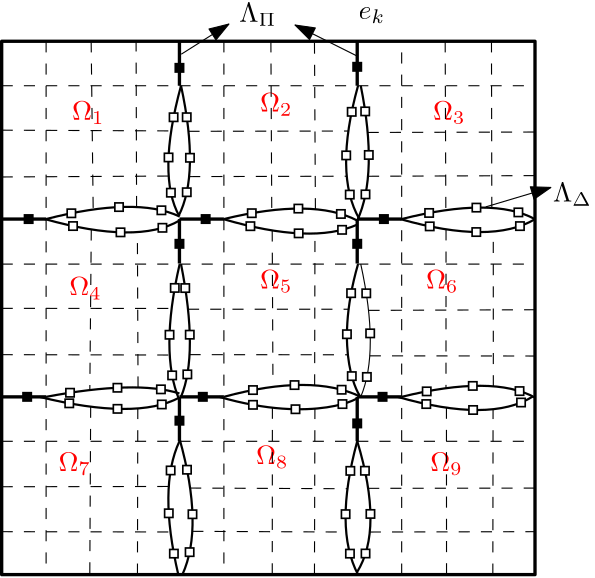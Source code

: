 <?xml version="1.0"?>
<!DOCTYPE ipe SYSTEM "ipe.dtd">
<ipe version="70107" creator="Ipe 7.1.7">
<info created="D:20170202123802" modified="D:20171015212649"/>
<ipestyle name="basic">
<symbol name="arrow/arc(spx)">
<path stroke="sym-stroke" fill="sym-stroke" pen="sym-pen">
0 0 m
-1 0.333 l
-1 -0.333 l
h
</path>
</symbol>
<symbol name="arrow/farc(spx)">
<path stroke="sym-stroke" fill="white" pen="sym-pen">
0 0 m
-1 0.333 l
-1 -0.333 l
h
</path>
</symbol>
<symbol name="arrow/ptarc(spx)">
<path stroke="sym-stroke" fill="sym-stroke" pen="sym-pen">
0 0 m
-1 0.333 l
-0.8 0 l
-1 -0.333 l
h
</path>
</symbol>
<symbol name="arrow/fptarc(spx)">
<path stroke="sym-stroke" fill="white" pen="sym-pen">
0 0 m
-1 0.333 l
-0.8 0 l
-1 -0.333 l
h
</path>
</symbol>
<symbol name="mark/circle(sx)" transformations="translations">
<path fill="sym-stroke">
0.6 0 0 0.6 0 0 e
0.4 0 0 0.4 0 0 e
</path>
</symbol>
<symbol name="mark/disk(sx)" transformations="translations">
<path fill="sym-stroke">
0.6 0 0 0.6 0 0 e
</path>
</symbol>
<symbol name="mark/fdisk(sfx)" transformations="translations">
<group>
<path fill="sym-fill">
0.5 0 0 0.5 0 0 e
</path>
<path fill="sym-stroke" fillrule="eofill">
0.6 0 0 0.6 0 0 e
0.4 0 0 0.4 0 0 e
</path>
</group>
</symbol>
<symbol name="mark/box(sx)" transformations="translations">
<path fill="sym-stroke" fillrule="eofill">
-0.6 -0.6 m
0.6 -0.6 l
0.6 0.6 l
-0.6 0.6 l
h
-0.4 -0.4 m
0.4 -0.4 l
0.4 0.4 l
-0.4 0.4 l
h
</path>
</symbol>
<symbol name="mark/square(sx)" transformations="translations">
<path fill="sym-stroke">
-0.6 -0.6 m
0.6 -0.6 l
0.6 0.6 l
-0.6 0.6 l
h
</path>
</symbol>
<symbol name="mark/fsquare(sfx)" transformations="translations">
<group>
<path fill="sym-fill">
-0.5 -0.5 m
0.5 -0.5 l
0.5 0.5 l
-0.5 0.5 l
h
</path>
<path fill="sym-stroke" fillrule="eofill">
-0.6 -0.6 m
0.6 -0.6 l
0.6 0.6 l
-0.6 0.6 l
h
-0.4 -0.4 m
0.4 -0.4 l
0.4 0.4 l
-0.4 0.4 l
h
</path>
</group>
</symbol>
<symbol name="mark/cross(sx)" transformations="translations">
<group>
<path fill="sym-stroke">
-0.43 -0.57 m
0.57 0.43 l
0.43 0.57 l
-0.57 -0.43 l
h
</path>
<path fill="sym-stroke">
-0.43 0.57 m
0.57 -0.43 l
0.43 -0.57 l
-0.57 0.43 l
h
</path>
</group>
</symbol>
<symbol name="arrow/fnormal(spx)">
<path stroke="sym-stroke" fill="white" pen="sym-pen">
0 0 m
-1 0.333 l
-1 -0.333 l
h
</path>
</symbol>
<symbol name="arrow/pointed(spx)">
<path stroke="sym-stroke" fill="sym-stroke" pen="sym-pen">
0 0 m
-1 0.333 l
-0.8 0 l
-1 -0.333 l
h
</path>
</symbol>
<symbol name="arrow/fpointed(spx)">
<path stroke="sym-stroke" fill="white" pen="sym-pen">
0 0 m
-1 0.333 l
-0.8 0 l
-1 -0.333 l
h
</path>
</symbol>
<symbol name="arrow/linear(spx)">
<path stroke="sym-stroke" pen="sym-pen">
-1 0.333 m
0 0 l
-1 -0.333 l
</path>
</symbol>
<symbol name="arrow/fdouble(spx)">
<path stroke="sym-stroke" fill="white" pen="sym-pen">
0 0 m
-1 0.333 l
-1 -0.333 l
h
-1 0 m
-2 0.333 l
-2 -0.333 l
h
</path>
</symbol>
<symbol name="arrow/double(spx)">
<path stroke="sym-stroke" fill="sym-stroke" pen="sym-pen">
0 0 m
-1 0.333 l
-1 -0.333 l
h
-1 0 m
-2 0.333 l
-2 -0.333 l
h
</path>
</symbol>
<pen name="heavier" value="0.8"/>
<pen name="fat" value="1.2"/>
<pen name="ultrafat" value="2"/>
<symbolsize name="large" value="5"/>
<symbolsize name="small" value="2"/>
<symbolsize name="tiny" value="1.1"/>
<arrowsize name="large" value="10"/>
<arrowsize name="small" value="5"/>
<arrowsize name="tiny" value="3"/>
<color name="red" value="1 0 0"/>
<color name="green" value="0 1 0"/>
<color name="blue" value="0 0 1"/>
<color name="yellow" value="1 1 0"/>
<color name="orange" value="1 0.647 0"/>
<color name="gold" value="1 0.843 0"/>
<color name="purple" value="0.627 0.125 0.941"/>
<color name="gray" value="0.745"/>
<color name="brown" value="0.647 0.165 0.165"/>
<color name="navy" value="0 0 0.502"/>
<color name="pink" value="1 0.753 0.796"/>
<color name="seagreen" value="0.18 0.545 0.341"/>
<color name="turquoise" value="0.251 0.878 0.816"/>
<color name="violet" value="0.933 0.51 0.933"/>
<color name="darkblue" value="0 0 0.545"/>
<color name="darkcyan" value="0 0.545 0.545"/>
<color name="darkgray" value="0.663"/>
<color name="darkgreen" value="0 0.392 0"/>
<color name="darkmagenta" value="0.545 0 0.545"/>
<color name="darkorange" value="1 0.549 0"/>
<color name="darkred" value="0.545 0 0"/>
<color name="lightblue" value="0.678 0.847 0.902"/>
<color name="lightcyan" value="0.878 1 1"/>
<color name="lightgray" value="0.827"/>
<color name="lightgreen" value="0.565 0.933 0.565"/>
<color name="lightyellow" value="1 1 0.878"/>
<dashstyle name="dashed" value="[4] 0"/>
<dashstyle name="dotted" value="[1 3] 0"/>
<dashstyle name="dash dotted" value="[4 2 1 2] 0"/>
<dashstyle name="dash dot dotted" value="[4 2 1 2 1 2] 0"/>
<textsize name="large" value="\large"/>
<textsize name="Large" value="\Large"/>
<textsize name="LARGE" value="\LARGE"/>
<textsize name="huge" value="\huge"/>
<textsize name="Huge" value="\Huge"/>
<textsize name="small" value="\small"/>
<textsize name="footnote" value="\footnotesize"/>
<textsize name="tiny" value="\tiny"/>
<textstyle name="center" begin="\begin{center}" end="\end{center}"/>
<textstyle name="itemize" begin="\begin{itemize}" end="\end{itemize}"/>
<textstyle name="item" begin="\begin{itemize}\item{}" end="\end{itemize}"/>
<gridsize name="4 pts" value="4"/>
<gridsize name="8 pts (~3 mm)" value="8"/>
<gridsize name="16 pts (~6 mm)" value="16"/>
<gridsize name="32 pts (~12 mm)" value="32"/>
<gridsize name="10 pts (~3.5 mm)" value="10"/>
<gridsize name="20 pts (~7 mm)" value="20"/>
<gridsize name="14 pts (~5 mm)" value="14"/>
<gridsize name="28 pts (~10 mm)" value="28"/>
<gridsize name="56 pts (~20 mm)" value="56"/>
<anglesize name="90 deg" value="90"/>
<anglesize name="60 deg" value="60"/>
<anglesize name="45 deg" value="45"/>
<anglesize name="30 deg" value="30"/>
<anglesize name="22.5 deg" value="22.5"/>
<tiling name="falling" angle="-60" step="4" width="1"/>
<tiling name="rising" angle="30" step="4" width="1"/>
</ipestyle>
<page>
<layer name="alpha"/>
<view layers="alpha" active="alpha"/>
<path layer="alpha" stroke="black" dash="dashed">
192 768 m
192 768 l
192 768 l
192 768 l
h
</path>
<path stroke="black" dash="dashed">
192 768 m
192 768 l
192 768 l
192 768 l
h
</path>
<path stroke="black" pen="fat">
192 768 m
192 576 l
384 576 l
384 768 l
h
</path>
<use name="mark/square(sx)" pos="256 758.433" size="normal" stroke="black"/>
<use name="mark/square(sx)" pos="256 695.086" size="normal" stroke="black"/>
<use name="mark/square(sx)" pos="201.712 704" size="normal" stroke="black"/>
<use name="mark/square(sx)" pos="265.436 704" size="normal" stroke="black"/>
<use name="mark/square(sx)" pos="320 758.81" size="normal" stroke="black"/>
<use name="mark/square(sx)" pos="320 695.086" size="normal" stroke="black"/>
<use name="mark/square(sx)" pos="329.606 704" size="normal" stroke="black"/>
<use name="mark/square(sx)" pos="329.115 640" size="normal" stroke="black"/>
<use name="mark/square(sx)" pos="264.412 640" size="normal" stroke="black"/>
<use name="mark/square(sx)" pos="201.178 640" size="normal" stroke="black"/>
<use name="mark/square(sx)" pos="256 631.412" size="normal" stroke="black"/>
<use name="mark/square(sx)" pos="320 630.431" size="normal" stroke="black"/>
<text transformations="translations" pos="217.354 739.741" stroke="red" type="label" width="11.665" height="6.812" depth="1.49" valign="baseline">$\Omega_{1}$</text>
<text transformations="translations" pos="284.999 742.682" stroke="red" type="label" width="11.665" height="6.812" depth="1.49" valign="baseline">$\Omega_{2}$</text>
<text matrix="1 0 0 1 0.98036 -5.39198" transformations="translations" pos="346.272 745.133" stroke="red" type="label" width="11.665" height="6.812" depth="1.49" valign="baseline">$\Omega_{3}$</text>
<text transformations="translations" pos="216.374 676.508" stroke="red" type="label" width="11.665" height="6.812" depth="1.49" valign="baseline">$\Omega_{4}$</text>
<text transformations="translations" pos="284.999 678.959" stroke="red" type="label" width="11.665" height="6.812" depth="1.49" valign="baseline">$\Omega_{5}$</text>
<text transformations="translations" pos="344.801 678.959" stroke="red" type="label" width="11.665" height="6.812" depth="1.49" valign="baseline">$\Omega_{6}$</text>
<text transformations="translations" pos="212.452 613.275" stroke="red" type="label" width="11.665" height="6.812" depth="1.49" valign="baseline">$\Omega_{7}$</text>
<text transformations="translations" pos="283.529 615.726" stroke="red" type="label" width="11.665" height="6.812" depth="1.49" valign="baseline">$\Omega_{8}$</text>
<text matrix="1 0 0 1 0 -4.9018" transformations="translations" pos="346.272 618.177" stroke="red" type="label" width="11.665" height="6.812" depth="1.49" valign="baseline">$\Omega_{9}$</text>
<path stroke="black" pen="fat">
192 704 m
208 704 l
208 704 l
208 704 l
</path>
<path stroke="black" pen="fat">
192 640 m
208 640 l
</path>
<path stroke="black" pen="fat">
256 640 m
256 624 l
</path>
<path stroke="black" pen="fat">
256 640 m
272 640 l
</path>
<path stroke="black" pen="fat">
256 704 m
256 688 l
</path>
<path stroke="black" pen="fat">
256 704 m
272 704 l
</path>
<path stroke="black" pen="fat">
256 768 m
256 752 l
</path>
<path stroke="black" pen="fat">
320 768 m
320 752 l
</path>
<path stroke="black" pen="fat">
320 704 m
320 688 l
</path>
<path stroke="black" pen="fat">
320 704 m
336 704 l
</path>
<path stroke="black" pen="fat">
320 640 m
320 624 l
</path>
<path stroke="black" pen="fat">
320 640 m
336 640 l
</path>
<path stroke="black" pen="heavier">
208 704 m
240.393 712.291
256 704.939 c
</path>
<path stroke="black" pen="heavier">
207.551 704 m
240.883 694.645
256 703.468 c
</path>
<path stroke="black" pen="heavier">
208 640 m
240.393 646.117
256 641.215 c
</path>
<path stroke="black" pen="heavier">
205.59 640 m
240.393 631.412
256 639.745 c
</path>
<path stroke="black" pen="heavier">
272 704 m
304.116 711.801
320 703.468 c
</path>
<path stroke="black" pen="heavier">
271.764 704 m
303.626 694.645
320 701.997 c
</path>
<path stroke="black" pen="heavier">
272 640 m
303.626 648.568
321.272 640 c
</path>
<path stroke="black" pen="heavier">
270.294 640 m
305.097 629.941
322.253 640
320.292 640 c
</path>
<path stroke="black" pen="heavier">
336 640 m
368.82 648.078
384 639.745 c
</path>
<path stroke="black" pen="heavier">
334.507 640 m
367.84 630.431
383.244 640.144 c
</path>
<path stroke="black" pen="heavier">
336 704 m
368.82 712.291
384 703.958 c
</path>
<path stroke="black" pen="heavier">
335.488 704 m
368.33 694.645
384 703.958 c
</path>
<path stroke="black" pen="heavier">
256 624 m
248.236 607.393
255.588 576 c
</path>
<path stroke="black" pen="heavier">
256 625.039 m
264.902 593.178
257.059 576 c
</path>
<path stroke="black" pen="heavier">
320 624 m
311.469 592.687
320.292 576 c
</path>
<path stroke="black" pen="heavier">
320 624.059 m
329.606 592.197
319.879 576.808 c
</path>
<path stroke="black" dash="dashed">
192 751.996 m
384 751.996 l
384 751.996 l
384 751.996 l
</path>
<path stroke="black" dash="dashed">
192 687.782 m
384 687.782 l
</path>
<path stroke="black" dash="dashed">
192 624 m
384 624 l
</path>
<path stroke="black" dash="dashed">
208 768 m
208 576 l
</path>
<path stroke="black" dash="dashed">
336 576 m
336 768 l
</path>
<path stroke="black" dash="dashed">
272 768 m
272 576 l
</path>
<path stroke="black" pen="heavier">
256.569 751.996 m
247.745 719.644
256 704.939 c
</path>
<path stroke="black" pen="heavier">
256.569 751.996 m
263.431 720.134
255.666 705.093 c
</path>
<path stroke="black" pen="heavier">
320.292 751.996 m
311.469 720.134
320.782 704 c
</path>
<path stroke="black" pen="heavier">
321.272 751.996 m
327.645 720.134
320 703.468 c
</path>
<path stroke="black" pen="heavier">
256.079 687.782 m
248.726 655.921
256 638.764 c
</path>
<path stroke="black" pen="heavier">
256.569 687.782 m
262.941 655.43
256.569 640 c
</path>
<path stroke="black" pen="heavier">
320.292 687.782 m
310.979 655.43
320.782 640
321.272 640 c
</path>
<path stroke="black">
321.272 687.782 m
328.135 656.411
321.272 640 c
</path>
<path stroke="black" dash="dashed">
192 736 m
253.037 735.735 l
253.052 735.833 l
252.953 735.168 l
</path>
<path stroke="black" dash="dashed">
259.253 735.592 m
316.815 735.691 l
</path>
<path stroke="black" dash="dashed">
323.757 735.176 m
384 735.33 l
</path>
<path stroke="black" dash="dashed">
192 719.154 m
252.132 719.484 l
</path>
<path stroke="black" dash="dashed">
259.489 719.287 m
316.233 719.423 l
</path>
<path stroke="black" dash="dashed">
323.888 719.405 m
384 719.644 l
</path>
<path stroke="black" dash="dashed">
192 671.851 m
253.195 671.82 l
</path>
<path stroke="black" dash="dashed">
259.082 671.532 m
316.905 671.544 l
</path>
<path stroke="black" dash="dashed">
324.068 671.123 m
384 671.361 l
</path>
<path stroke="black" dash="dashed">
192 655.185 m
252.508 655.052 l
</path>
<path stroke="black" dash="dashed">
259.635 655.19 m
316.64 655.144 l
</path>
<path stroke="black" dash="dashed">
324.516 654.761 m
384 654.695 l
</path>
<path stroke="black" dash="dashed">
192 607.638 m
252.163 607.733 l
252.149 607.517 l
</path>
<path stroke="black" dash="dashed">
259.845 607.163 m
316.492 606.92 l
</path>
<path stroke="black" dash="dashed">
323.931 607.059 m
384 607.148 l
</path>
<path stroke="black" dash="dashed">
192 591.462 m
252.784 591.351 l
</path>
<path stroke="black" dash="dashed">
260.627 591.582 m
316.041 591.333 l
</path>
<path stroke="black" dash="dashed">
324.527 591.336 m
384 591.462 l
</path>
<path stroke="black" dash="dashed">
224.217 768 m
224.945 707.434 l
</path>
<path stroke="black" dash="dashed">
224.263 700.267 m
223.736 642.439 l
</path>
<path stroke="black" dash="dashed">
224.043 636.457 m
223.727 576 l
</path>
<path stroke="black" dash="dashed">
240.883 576 m
241.007 635.826 l
</path>
<path stroke="black" dash="dashed">
241.097 643.367 m
240.859 699.309 l
</path>
<path stroke="black" dash="dashed">
240.571 708.33 m
240.393 768 l
</path>
<path stroke="black" dash="dashed">
288.921 768 m
289.228 707.164 l
</path>
<path stroke="black" dash="dashed">
289.395 699.905 m
289.668 643.592 l
</path>
<path stroke="black" dash="dashed">
289.465 636.09 m
289.411 576 l
</path>
<path stroke="black" dash="dashed">
304.606 576 m
304.767 635.742 l
</path>
<path stroke="black" dash="dashed">
304.671 644.13 m
304.784 698.8 l
</path>
<path stroke="black" dash="dashed">
304.951 707.531 m
304.606 768 l
</path>
<path stroke="black" dash="dashed">
351.664 768 m
351.9 707.191 l
</path>
<path stroke="black" dash="dashed">
351.971 700.309 m
351.954 643.102 l
</path>
<path stroke="black" dash="dashed">
352.12 636.102 m
352.154 576 l
</path>
<path stroke="black" dash="dashed">
368.82 576 m
368.905 635.542 l
</path>
<path stroke="black" dash="dashed">
368.998 643.788 m
368.978 699.517 l
</path>
<path stroke="black" dash="dashed">
368.451 708.006 m
368.33 768 l
</path>
<use name="mark/fsquare(sfx)" pos="217.083 706.084" size="normal" stroke="black" fill="white"/>
<use name="mark/fsquare(sfx)" pos="234.247 708.318" size="normal" stroke="black" fill="white"/>
<use name="mark/fsquare(sfx)" pos="249.508 707.157" size="normal" stroke="black" fill="white"/>
<use name="mark/fsquare(sfx)" pos="217.686 701.485" size="normal" stroke="black" fill="white"/>
<use name="mark/fsquare(sfx)" pos="234.782 699.224" size="normal" stroke="black" fill="white"/>
<use name="mark/fsquare(sfx)" pos="249.873 700.852" size="normal" stroke="black" fill="white"/>
<use name="mark/fsquare(sfx)" pos="253.892 740.649" size="normal" stroke="black" fill="white"/>
<use name="mark/fsquare(sfx)" pos="258.623 740.672" size="normal" stroke="black" fill="white"/>
<use name="mark/fsquare(sfx)" pos="252.074 726.185" size="normal" stroke="black" fill="white"/>
<use name="mark/fsquare(sfx)" pos="259.788 726.061" size="normal" stroke="black" fill="white"/>
<use name="mark/fsquare(sfx)" pos="252.921 713.488" size="normal" stroke="black" fill="white"/>
<use name="mark/fsquare(sfx)" pos="258.634 713.665" size="normal" stroke="black" fill="white"/>
<use name="mark/fsquare(sfx)" pos="318.013 742.598" size="normal" stroke="black" fill="white"/>
<use name="mark/fsquare(sfx)" pos="322.871 742.763" size="normal" stroke="black" fill="white"/>
<use name="mark/fsquare(sfx)" pos="316.036 726.923" size="normal" stroke="black" fill="white"/>
<use name="mark/fsquare(sfx)" pos="324.165 727.074" size="normal" stroke="black" fill="white"/>
<use name="mark/fsquare(sfx)" pos="317.317 712.81" size="normal" stroke="black" fill="white"/>
<use name="mark/fsquare(sfx)" pos="322.974 712.886" size="normal" stroke="black" fill="white"/>
<use name="mark/fsquare(sfx)" pos="282.04 706.115" size="normal" stroke="black" fill="white"/>
<use name="mark/fsquare(sfx)" pos="281.536 701.44" size="normal" stroke="black" fill="white"/>
<use name="mark/fsquare(sfx)" pos="298.815 707.771" size="normal" stroke="black" fill="white"/>
<use name="mark/fsquare(sfx)" pos="298.917 698.861" size="normal" stroke="black" fill="white"/>
<use name="mark/fsquare(sfx)" pos="314.121 705.838" size="normal" stroke="black" fill="white"/>
<use name="mark/fsquare(sfx)" pos="314.547 700.118" size="normal" stroke="black" fill="white"/>
<use name="mark/fsquare(sfx)" pos="345.883 706.196" size="normal" stroke="black" fill="white"/>
<use name="mark/fsquare(sfx)" pos="346.1 701.371" size="normal" stroke="black" fill="white"/>
<use name="mark/fsquare(sfx)" pos="362.858 699.324" size="normal" stroke="black" fill="white"/>
<use name="mark/fsquare(sfx)" pos="362.912 708.121" size="normal" stroke="black" fill="white"/>
<use name="mark/fsquare(sfx)" pos="378.016 706.404" size="normal" stroke="black" fill="white"/>
<use name="mark/fsquare(sfx)" pos="378.58 701.467" size="normal" stroke="black" fill="white"/>
<use name="mark/fsquare(sfx)" pos="378.434 642.071" size="normal" stroke="black" fill="white"/>
<use name="mark/fsquare(sfx)" pos="378.976 637.961" size="normal" stroke="black" fill="white"/>
<use name="mark/fsquare(sfx)" pos="361.711 635.268" size="normal" stroke="black" fill="white"/>
<use name="mark/fsquare(sfx)" pos="361.602 643.936" size="normal" stroke="black" fill="white"/>
<use name="mark/fsquare(sfx)" pos="345.019 641.973" size="normal" stroke="black" fill="white"/>
<use name="mark/fsquare(sfx)" pos="344.862 637.4" size="normal" stroke="black" fill="white"/>
<use name="mark/fsquare(sfx)" pos="314.685 637.395" size="normal" stroke="black" fill="white"/>
<use name="mark/fsquare(sfx)" pos="314.384 642.552" size="normal" stroke="black" fill="white"/>
<use name="mark/fsquare(sfx)" pos="297.43 644.234" size="normal" stroke="black" fill="white"/>
<use name="mark/fsquare(sfx)" pos="297.775 635.542" size="normal" stroke="black" fill="white"/>
<use name="mark/fsquare(sfx)" pos="282.468 637.12" size="normal" stroke="black" fill="white"/>
<use name="mark/fsquare(sfx)" pos="282.469 642.441" size="normal" stroke="black" fill="white"/>
<use name="mark/fsquare(sfx)" pos="318.044 647.464" size="normal" stroke="black" fill="white"/>
<use name="mark/fsquare(sfx)" pos="323.469 647.165" size="normal" stroke="black" fill="white"/>
<use name="mark/fsquare(sfx)" pos="316.295 662.544" size="normal" stroke="black" fill="white"/>
<use name="mark/fsquare(sfx)" pos="324.661 662.855" size="normal" stroke="black" fill="white"/>
<use name="mark/fsquare(sfx)" pos="317.8 677.319" size="normal" stroke="black" fill="white"/>
<use name="mark/fsquare(sfx)" pos="323.251 677.279" size="normal" stroke="black" fill="white"/>
<use name="mark/fsquare(sfx)" pos="258.087 679.16" size="normal" stroke="black" fill="white"/>
<use name="mark/fsquare(sfx)" pos="254.317 679.209" size="normal" stroke="black" fill="white"/>
<use name="mark/fsquare(sfx)" pos="252.431 662.349" size="normal" stroke="black" fill="white"/>
<use name="mark/fsquare(sfx)" pos="259.715 662.375" size="normal" stroke="black" fill="white"/>
<use name="mark/fsquare(sfx)" pos="253.373 647.727" size="normal" stroke="black" fill="white"/>
<use name="mark/fsquare(sfx)" pos="258.843 648.093" size="normal" stroke="black" fill="white"/>
<use name="mark/fsquare(sfx)" pos="249.329 642.7" size="normal" stroke="black" fill="white"/>
<use name="mark/fsquare(sfx)" pos="249.645 637.261" size="normal" stroke="black" fill="white"/>
<use name="mark/fsquare(sfx)" pos="233.7 635.675" size="normal" stroke="black" fill="white"/>
<use name="mark/fsquare(sfx)" pos="233.675 643.27" size="normal" stroke="black" fill="white"/>
<use name="mark/fsquare(sfx)" pos="216.61 641.477" size="normal" stroke="black" fill="white"/>
<use name="mark/fsquare(sfx)" pos="216.33 637.667" size="normal" stroke="black" fill="white"/>
<use name="mark/fsquare(sfx)" pos="252.83 613.501" size="normal" stroke="black" fill="white"/>
<use name="mark/fsquare(sfx)" pos="258.718 613.765" size="normal" stroke="black" fill="white"/>
<use name="mark/fsquare(sfx)" pos="252.162 598.079" size="normal" stroke="black" fill="white"/>
<use name="mark/fsquare(sfx)" pos="260.691 597.737" size="normal" stroke="black" fill="white"/>
<use name="mark/fsquare(sfx)" pos="253.997 583.562" size="normal" stroke="black" fill="white"/>
<use name="mark/fsquare(sfx)" pos="259.663 584.094" size="normal" stroke="black" fill="white"/>
<use name="mark/fsquare(sfx)" pos="317.378 583.555" size="normal" stroke="black" fill="white"/>
<use name="mark/fsquare(sfx)" pos="322.991 583.603" size="normal" stroke="black" fill="white"/>
<use name="mark/fsquare(sfx)" pos="324.757 597.842" size="normal" stroke="black" fill="white"/>
<use name="mark/fsquare(sfx)" pos="315.814 597.774" size="normal" stroke="black" fill="white"/>
<use name="mark/fsquare(sfx)" pos="317.52 613.353" size="normal" stroke="black" fill="white"/>
<use name="mark/fsquare(sfx)" pos="322.775 613.387" size="normal" stroke="black" fill="white"/>
<text transformations="translations" pos="320.5 776" stroke="black" type="label" width="9.541" height="4.294" depth="1.49" valign="baseline">$e_{k}$</text>
<text matrix="1 0 0 1 19.0581 -8.94962" transformations="translations" pos="258.5 784" stroke="black" type="label" width="13.297" height="6.812" depth="1.49" valign="baseline">$\Lambda_{\Pi}$</text>
<text matrix="1 0 0 1 -6 -4.6977" transformations="translations" pos="396.5 715" stroke="black" type="label" width="13.962" height="6.812" depth="1.49" valign="baseline">$\Lambda_{\Delta}$</text>
<path stroke="black" arrow="normal/normal">
366.236 708.378 m
389.695 715.38 l
</path>
<path stroke="black" arrow="normal/normal">
256.646 763.348 m
273.802 774.202 l
</path>
<path stroke="black" arrow="normal/normal">
320.019 762.647 m
297.611 773.851 l
</path>
</page>
</ipe>
